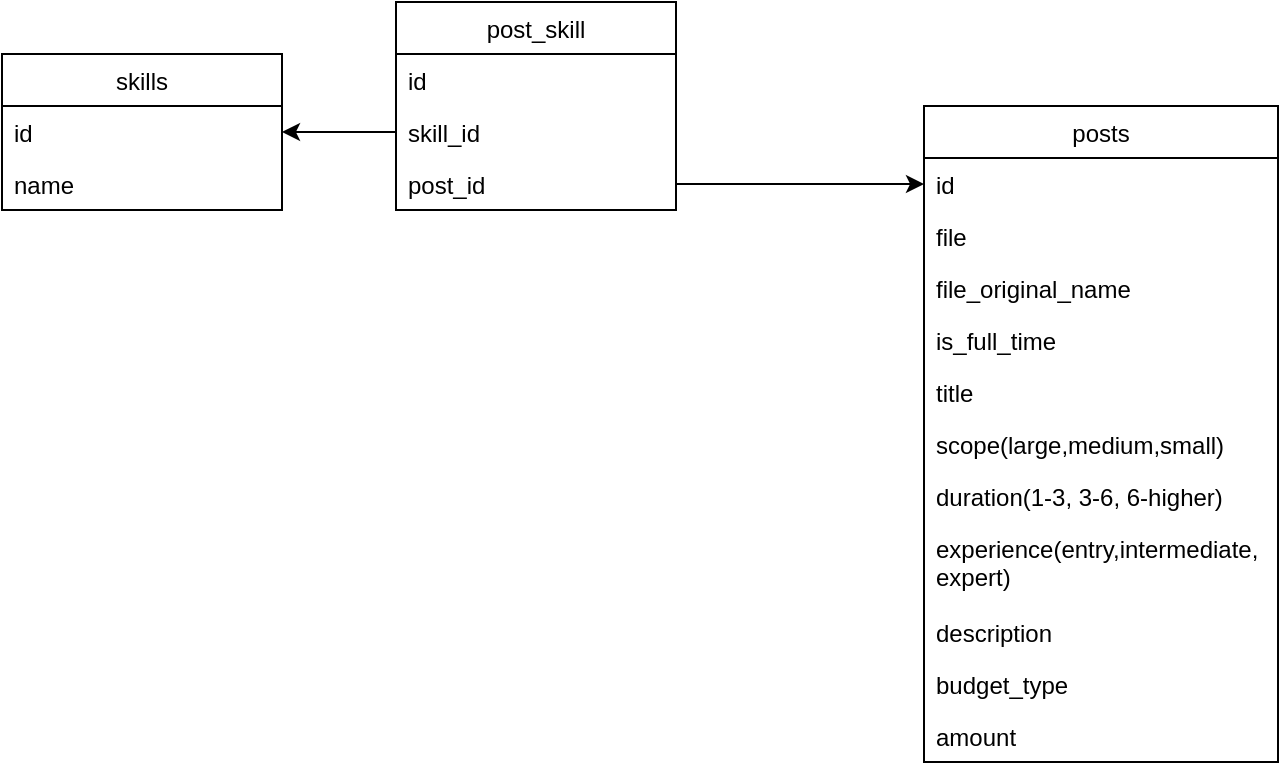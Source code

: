 <mxfile version="20.7.4" type="device"><diagram id="zrd4R_jyzRpJDI_UrJ8R" name="Page-1"><mxGraphModel dx="1332" dy="566" grid="0" gridSize="10" guides="1" tooltips="1" connect="1" arrows="1" fold="1" page="0" pageScale="1" pageWidth="1100" pageHeight="850" math="0" shadow="0"><root><mxCell id="0"/><mxCell id="1" parent="0"/><mxCell id="AXOc6rXNDj2apwu6hgP7-1" value="posts" style="swimlane;fontStyle=0;childLayout=stackLayout;horizontal=1;startSize=26;fillColor=none;horizontalStack=0;resizeParent=1;resizeParentMax=0;resizeLast=0;collapsible=1;marginBottom=0;" parent="1" vertex="1"><mxGeometry x="497" y="228" width="177" height="328" as="geometry"/></mxCell><mxCell id="AXOc6rXNDj2apwu6hgP7-2" value="id" style="text;strokeColor=none;fillColor=none;align=left;verticalAlign=top;spacingLeft=4;spacingRight=4;overflow=hidden;rotatable=0;points=[[0,0.5],[1,0.5]];portConstraint=eastwest;" parent="AXOc6rXNDj2apwu6hgP7-1" vertex="1"><mxGeometry y="26" width="177" height="26" as="geometry"/></mxCell><mxCell id="AXOc6rXNDj2apwu6hgP7-33" value="file" style="text;strokeColor=none;fillColor=none;align=left;verticalAlign=top;spacingLeft=4;spacingRight=4;overflow=hidden;rotatable=0;points=[[0,0.5],[1,0.5]];portConstraint=eastwest;" parent="AXOc6rXNDj2apwu6hgP7-1" vertex="1"><mxGeometry y="52" width="177" height="26" as="geometry"/></mxCell><mxCell id="GSY6oFmf3YlOA_mApBux-5" value="file_original_name" style="text;strokeColor=none;fillColor=none;align=left;verticalAlign=top;spacingLeft=4;spacingRight=4;overflow=hidden;rotatable=0;points=[[0,0.5],[1,0.5]];portConstraint=eastwest;" parent="AXOc6rXNDj2apwu6hgP7-1" vertex="1"><mxGeometry y="78" width="177" height="26" as="geometry"/></mxCell><mxCell id="AXOc6rXNDj2apwu6hgP7-23" value="is_full_time" style="text;strokeColor=none;fillColor=none;align=left;verticalAlign=top;spacingLeft=4;spacingRight=4;overflow=hidden;rotatable=0;points=[[0,0.5],[1,0.5]];portConstraint=eastwest;" parent="AXOc6rXNDj2apwu6hgP7-1" vertex="1"><mxGeometry y="104" width="177" height="26" as="geometry"/></mxCell><mxCell id="AXOc6rXNDj2apwu6hgP7-3" value="title" style="text;strokeColor=none;fillColor=none;align=left;verticalAlign=top;spacingLeft=4;spacingRight=4;overflow=hidden;rotatable=0;points=[[0,0.5],[1,0.5]];portConstraint=eastwest;" parent="AXOc6rXNDj2apwu6hgP7-1" vertex="1"><mxGeometry y="130" width="177" height="26" as="geometry"/></mxCell><mxCell id="AXOc6rXNDj2apwu6hgP7-20" value="scope(large,medium,small)" style="text;strokeColor=none;fillColor=none;align=left;verticalAlign=top;spacingLeft=4;spacingRight=4;overflow=hidden;rotatable=0;points=[[0,0.5],[1,0.5]];portConstraint=eastwest;" parent="AXOc6rXNDj2apwu6hgP7-1" vertex="1"><mxGeometry y="156" width="177" height="26" as="geometry"/></mxCell><mxCell id="AXOc6rXNDj2apwu6hgP7-21" value="duration(1-3, 3-6, 6-higher)" style="text;strokeColor=none;fillColor=none;align=left;verticalAlign=top;spacingLeft=4;spacingRight=4;overflow=hidden;rotatable=0;points=[[0,0.5],[1,0.5]];portConstraint=eastwest;" parent="AXOc6rXNDj2apwu6hgP7-1" vertex="1"><mxGeometry y="182" width="177" height="26" as="geometry"/></mxCell><mxCell id="AXOc6rXNDj2apwu6hgP7-22" value="experience(entry,intermediate, &#10;expert)" style="text;strokeColor=none;fillColor=none;align=left;verticalAlign=top;spacingLeft=4;spacingRight=4;overflow=hidden;rotatable=0;points=[[0,0.5],[1,0.5]];portConstraint=eastwest;" parent="AXOc6rXNDj2apwu6hgP7-1" vertex="1"><mxGeometry y="208" width="177" height="42" as="geometry"/></mxCell><mxCell id="AXOc6rXNDj2apwu6hgP7-32" value="description" style="text;strokeColor=none;fillColor=none;align=left;verticalAlign=top;spacingLeft=4;spacingRight=4;overflow=hidden;rotatable=0;points=[[0,0.5],[1,0.5]];portConstraint=eastwest;" parent="AXOc6rXNDj2apwu6hgP7-1" vertex="1"><mxGeometry y="250" width="177" height="26" as="geometry"/></mxCell><mxCell id="GSY6oFmf3YlOA_mApBux-1" value="budget_type" style="text;strokeColor=none;fillColor=none;align=left;verticalAlign=top;spacingLeft=4;spacingRight=4;overflow=hidden;rotatable=0;points=[[0,0.5],[1,0.5]];portConstraint=eastwest;" parent="AXOc6rXNDj2apwu6hgP7-1" vertex="1"><mxGeometry y="276" width="177" height="26" as="geometry"/></mxCell><mxCell id="GSY6oFmf3YlOA_mApBux-2" value="amount" style="text;strokeColor=none;fillColor=none;align=left;verticalAlign=top;spacingLeft=4;spacingRight=4;overflow=hidden;rotatable=0;points=[[0,0.5],[1,0.5]];portConstraint=eastwest;" parent="AXOc6rXNDj2apwu6hgP7-1" vertex="1"><mxGeometry y="302" width="177" height="26" as="geometry"/></mxCell><mxCell id="AXOc6rXNDj2apwu6hgP7-5" value="skills" style="swimlane;fontStyle=0;childLayout=stackLayout;horizontal=1;startSize=26;fillColor=none;horizontalStack=0;resizeParent=1;resizeParentMax=0;resizeLast=0;collapsible=1;marginBottom=0;" parent="1" vertex="1"><mxGeometry x="36" y="202" width="140" height="78" as="geometry"/></mxCell><mxCell id="AXOc6rXNDj2apwu6hgP7-6" value="id" style="text;strokeColor=none;fillColor=none;align=left;verticalAlign=top;spacingLeft=4;spacingRight=4;overflow=hidden;rotatable=0;points=[[0,0.5],[1,0.5]];portConstraint=eastwest;" parent="AXOc6rXNDj2apwu6hgP7-5" vertex="1"><mxGeometry y="26" width="140" height="26" as="geometry"/></mxCell><mxCell id="AXOc6rXNDj2apwu6hgP7-7" value="name" style="text;strokeColor=none;fillColor=none;align=left;verticalAlign=top;spacingLeft=4;spacingRight=4;overflow=hidden;rotatable=0;points=[[0,0.5],[1,0.5]];portConstraint=eastwest;" parent="AXOc6rXNDj2apwu6hgP7-5" vertex="1"><mxGeometry y="52" width="140" height="26" as="geometry"/></mxCell><mxCell id="AXOc6rXNDj2apwu6hgP7-8" value="post_skill" style="swimlane;fontStyle=0;childLayout=stackLayout;horizontal=1;startSize=26;fillColor=none;horizontalStack=0;resizeParent=1;resizeParentMax=0;resizeLast=0;collapsible=1;marginBottom=0;" parent="1" vertex="1"><mxGeometry x="233" y="176" width="140" height="104" as="geometry"/></mxCell><mxCell id="AXOc6rXNDj2apwu6hgP7-9" value="id" style="text;strokeColor=none;fillColor=none;align=left;verticalAlign=top;spacingLeft=4;spacingRight=4;overflow=hidden;rotatable=0;points=[[0,0.5],[1,0.5]];portConstraint=eastwest;" parent="AXOc6rXNDj2apwu6hgP7-8" vertex="1"><mxGeometry y="26" width="140" height="26" as="geometry"/></mxCell><mxCell id="AXOc6rXNDj2apwu6hgP7-10" value="skill_id" style="text;strokeColor=none;fillColor=none;align=left;verticalAlign=top;spacingLeft=4;spacingRight=4;overflow=hidden;rotatable=0;points=[[0,0.5],[1,0.5]];portConstraint=eastwest;" parent="AXOc6rXNDj2apwu6hgP7-8" vertex="1"><mxGeometry y="52" width="140" height="26" as="geometry"/></mxCell><mxCell id="AXOc6rXNDj2apwu6hgP7-12" value="post_id" style="text;strokeColor=none;fillColor=none;align=left;verticalAlign=top;spacingLeft=4;spacingRight=4;overflow=hidden;rotatable=0;points=[[0,0.5],[1,0.5]];portConstraint=eastwest;" parent="AXOc6rXNDj2apwu6hgP7-8" vertex="1"><mxGeometry y="78" width="140" height="26" as="geometry"/></mxCell><mxCell id="AXOc6rXNDj2apwu6hgP7-14" style="edgeStyle=orthogonalEdgeStyle;rounded=0;orthogonalLoop=1;jettySize=auto;html=1;exitX=0;exitY=0.5;exitDx=0;exitDy=0;" parent="1" source="AXOc6rXNDj2apwu6hgP7-10" target="AXOc6rXNDj2apwu6hgP7-6" edge="1"><mxGeometry relative="1" as="geometry"><mxPoint x="195" y="165" as="targetPoint"/></mxGeometry></mxCell><mxCell id="AXOc6rXNDj2apwu6hgP7-15" style="edgeStyle=orthogonalEdgeStyle;rounded=0;orthogonalLoop=1;jettySize=auto;html=1;exitX=1;exitY=0.5;exitDx=0;exitDy=0;" parent="1" source="AXOc6rXNDj2apwu6hgP7-12" target="AXOc6rXNDj2apwu6hgP7-2" edge="1"><mxGeometry relative="1" as="geometry"><mxPoint x="495" y="241" as="targetPoint"/></mxGeometry></mxCell></root></mxGraphModel></diagram></mxfile>